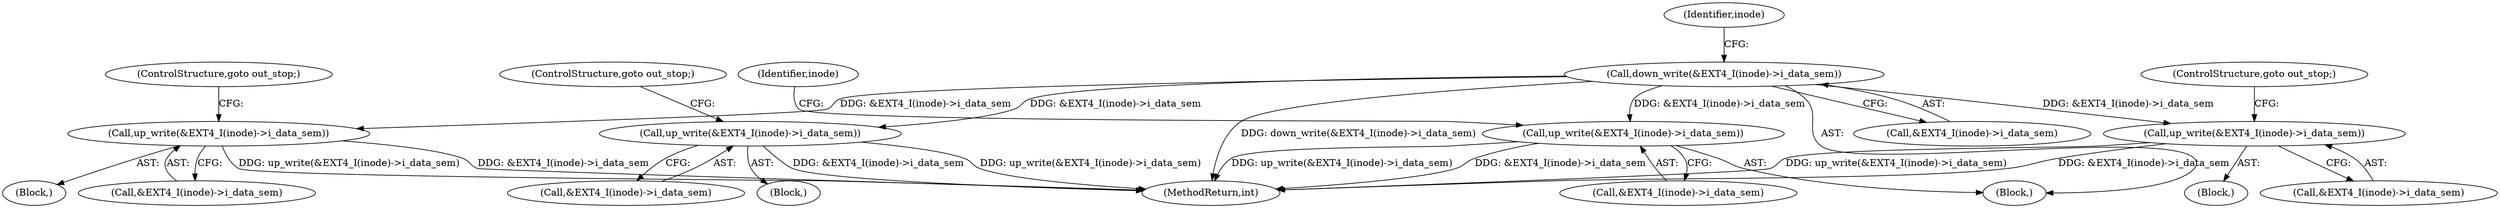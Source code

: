 digraph "0_linux_ea3d7209ca01da209cda6f0dea8be9cc4b7a933b@API" {
"1000265" [label="(Call,down_write(&EXT4_I(inode)->i_data_sem))"];
"1000284" [label="(Call,up_write(&EXT4_I(inode)->i_data_sem))"];
"1000302" [label="(Call,up_write(&EXT4_I(inode)->i_data_sem))"];
"1000324" [label="(Call,up_write(&EXT4_I(inode)->i_data_sem))"];
"1000346" [label="(Call,up_write(&EXT4_I(inode)->i_data_sem))"];
"1000384" [label="(MethodReturn,int)"];
"1000346" [label="(Call,up_write(&EXT4_I(inode)->i_data_sem))"];
"1000284" [label="(Call,up_write(&EXT4_I(inode)->i_data_sem))"];
"1000266" [label="(Call,&EXT4_I(inode)->i_data_sem)"];
"1000285" [label="(Call,&EXT4_I(inode)->i_data_sem)"];
"1000301" [label="(Block,)"];
"1000354" [label="(Identifier,inode)"];
"1000272" [label="(Identifier,inode)"];
"1000308" [label="(ControlStructure,goto out_stop;)"];
"1000113" [label="(Block,)"];
"1000283" [label="(Block,)"];
"1000324" [label="(Call,up_write(&EXT4_I(inode)->i_data_sem))"];
"1000302" [label="(Call,up_write(&EXT4_I(inode)->i_data_sem))"];
"1000323" [label="(Block,)"];
"1000330" [label="(ControlStructure,goto out_stop;)"];
"1000303" [label="(Call,&EXT4_I(inode)->i_data_sem)"];
"1000347" [label="(Call,&EXT4_I(inode)->i_data_sem)"];
"1000265" [label="(Call,down_write(&EXT4_I(inode)->i_data_sem))"];
"1000290" [label="(ControlStructure,goto out_stop;)"];
"1000325" [label="(Call,&EXT4_I(inode)->i_data_sem)"];
"1000265" -> "1000113"  [label="AST: "];
"1000265" -> "1000266"  [label="CFG: "];
"1000266" -> "1000265"  [label="AST: "];
"1000272" -> "1000265"  [label="CFG: "];
"1000265" -> "1000384"  [label="DDG: down_write(&EXT4_I(inode)->i_data_sem)"];
"1000265" -> "1000284"  [label="DDG: &EXT4_I(inode)->i_data_sem"];
"1000265" -> "1000302"  [label="DDG: &EXT4_I(inode)->i_data_sem"];
"1000265" -> "1000324"  [label="DDG: &EXT4_I(inode)->i_data_sem"];
"1000265" -> "1000346"  [label="DDG: &EXT4_I(inode)->i_data_sem"];
"1000284" -> "1000283"  [label="AST: "];
"1000284" -> "1000285"  [label="CFG: "];
"1000285" -> "1000284"  [label="AST: "];
"1000290" -> "1000284"  [label="CFG: "];
"1000284" -> "1000384"  [label="DDG: &EXT4_I(inode)->i_data_sem"];
"1000284" -> "1000384"  [label="DDG: up_write(&EXT4_I(inode)->i_data_sem)"];
"1000302" -> "1000301"  [label="AST: "];
"1000302" -> "1000303"  [label="CFG: "];
"1000303" -> "1000302"  [label="AST: "];
"1000308" -> "1000302"  [label="CFG: "];
"1000302" -> "1000384"  [label="DDG: &EXT4_I(inode)->i_data_sem"];
"1000302" -> "1000384"  [label="DDG: up_write(&EXT4_I(inode)->i_data_sem)"];
"1000324" -> "1000323"  [label="AST: "];
"1000324" -> "1000325"  [label="CFG: "];
"1000325" -> "1000324"  [label="AST: "];
"1000330" -> "1000324"  [label="CFG: "];
"1000324" -> "1000384"  [label="DDG: up_write(&EXT4_I(inode)->i_data_sem)"];
"1000324" -> "1000384"  [label="DDG: &EXT4_I(inode)->i_data_sem"];
"1000346" -> "1000113"  [label="AST: "];
"1000346" -> "1000347"  [label="CFG: "];
"1000347" -> "1000346"  [label="AST: "];
"1000354" -> "1000346"  [label="CFG: "];
"1000346" -> "1000384"  [label="DDG: &EXT4_I(inode)->i_data_sem"];
"1000346" -> "1000384"  [label="DDG: up_write(&EXT4_I(inode)->i_data_sem)"];
}
